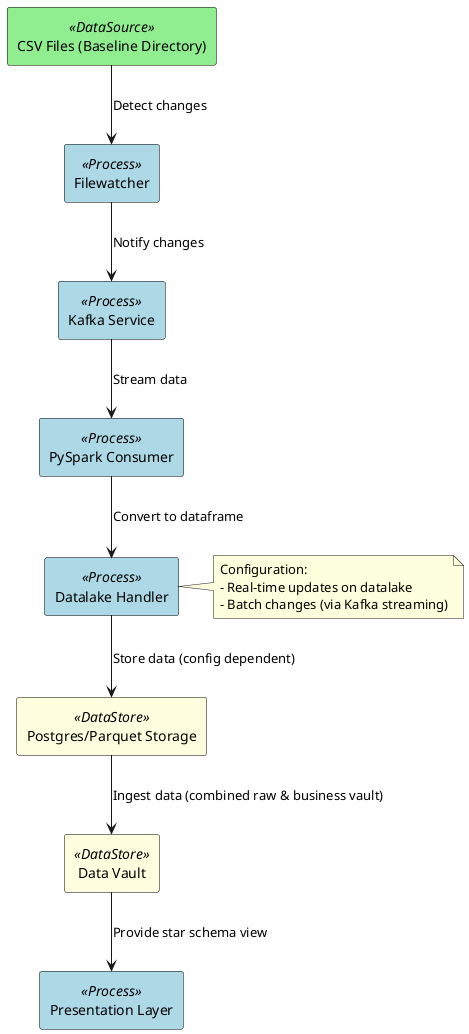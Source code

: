 @startuml
!define DFD
skinparam rectangle {
  BackgroundColor<<Process>> LightBlue
  BackgroundColor<<DataStore>> LightYellow
  BackgroundColor<<DataSource>> LightGreen
  BorderColor Black
}

rectangle "CSV Files (Baseline Directory)" <<DataSource>> as CSV
rectangle "Filewatcher" <<Process>> as FW
rectangle "Kafka Service" <<Process>> as Kafka
rectangle "PySpark Consumer" <<Process>> as Consumer
rectangle "Datalake Handler" <<Process>> as DL
rectangle "Postgres/Parquet Storage" <<DataStore>> as Storage
rectangle "Data Vault" <<DataStore>> as Vault
rectangle "Presentation Layer" <<Process>> as Presentation

CSV --> FW : Detect changes
FW --> Kafka : Notify changes
Kafka --> Consumer : Stream data
Consumer --> DL : Convert to dataframe

note right of DL
  Configuration:
  - Real-time updates on datalake
  - Batch changes (via Kafka streaming)
end note

DL --> Storage : Store data (config dependent)
Storage --> Vault : Ingest data (combined raw & business vault)
Vault --> Presentation : Provide star schema view
@enduml
